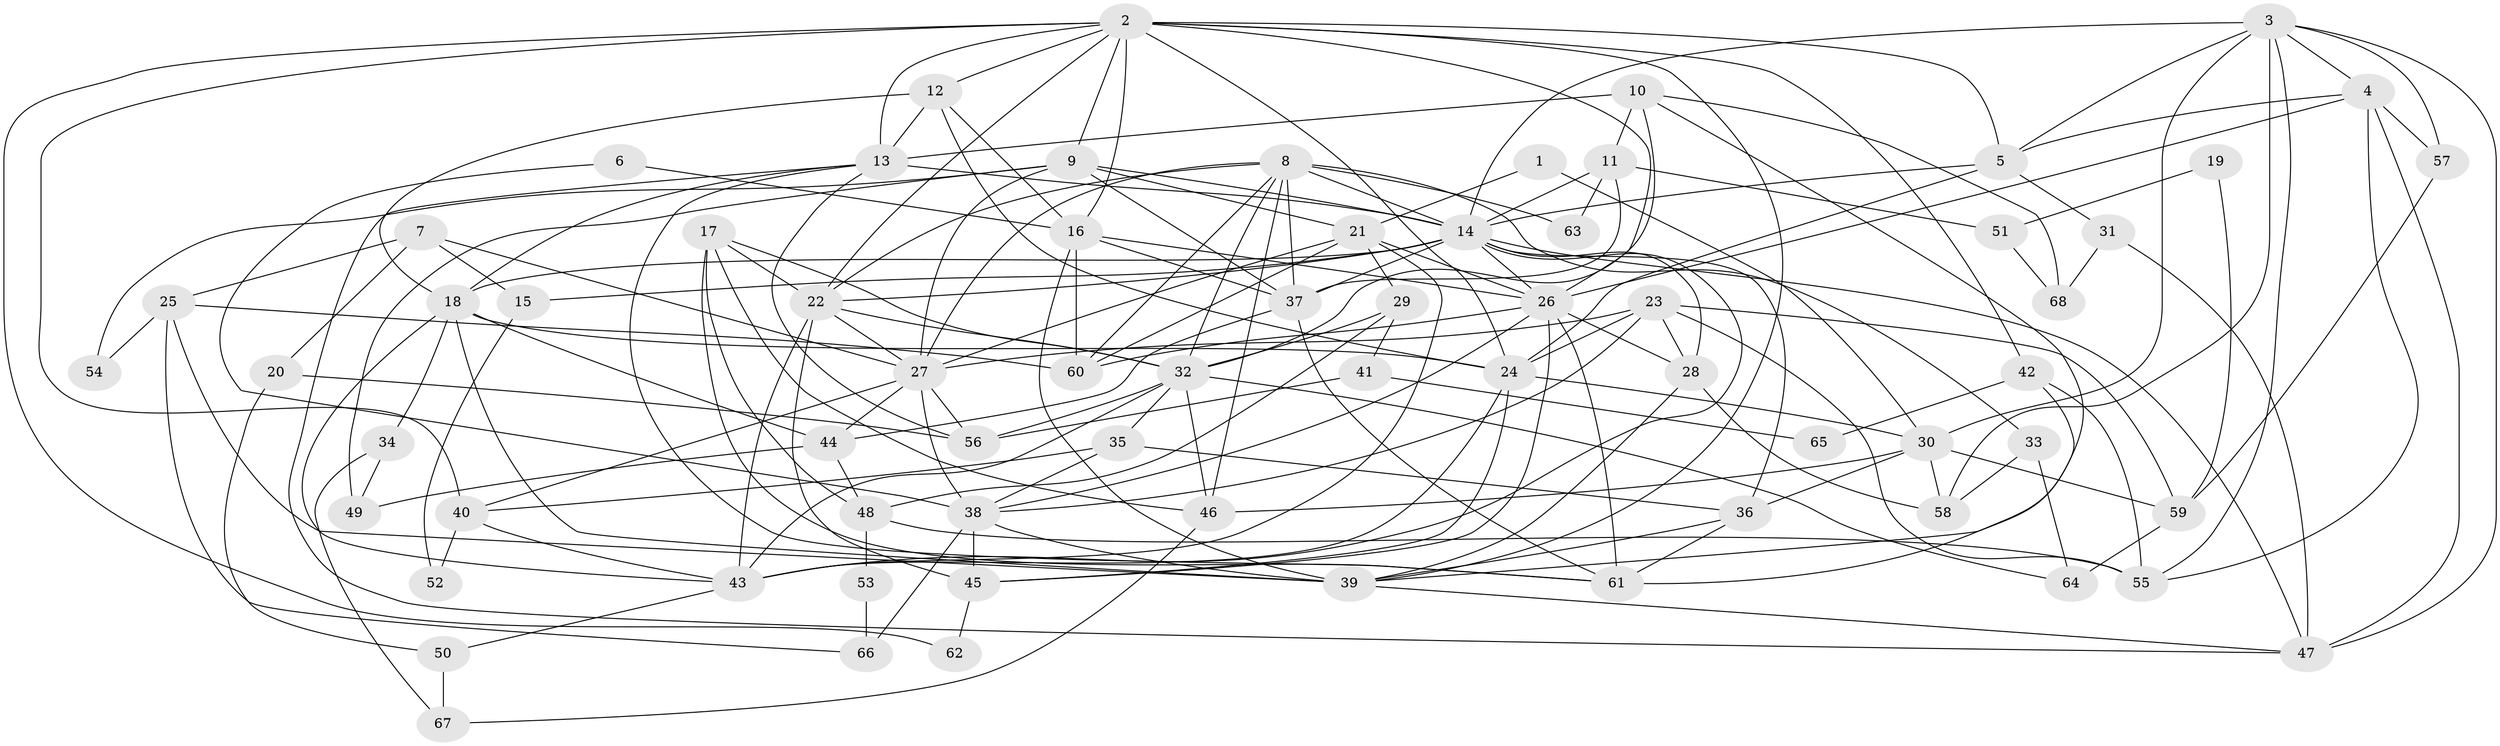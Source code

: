 // original degree distribution, {2: 0.10294117647058823, 6: 0.10294117647058823, 3: 0.27941176470588236, 4: 0.29411764705882354, 7: 0.029411764705882353, 5: 0.19117647058823528}
// Generated by graph-tools (version 1.1) at 2025/35/03/09/25 02:35:58]
// undirected, 68 vertices, 178 edges
graph export_dot {
graph [start="1"]
  node [color=gray90,style=filled];
  1;
  2;
  3;
  4;
  5;
  6;
  7;
  8;
  9;
  10;
  11;
  12;
  13;
  14;
  15;
  16;
  17;
  18;
  19;
  20;
  21;
  22;
  23;
  24;
  25;
  26;
  27;
  28;
  29;
  30;
  31;
  32;
  33;
  34;
  35;
  36;
  37;
  38;
  39;
  40;
  41;
  42;
  43;
  44;
  45;
  46;
  47;
  48;
  49;
  50;
  51;
  52;
  53;
  54;
  55;
  56;
  57;
  58;
  59;
  60;
  61;
  62;
  63;
  64;
  65;
  66;
  67;
  68;
  1 -- 21 [weight=1.0];
  1 -- 30 [weight=1.0];
  2 -- 5 [weight=1.0];
  2 -- 9 [weight=1.0];
  2 -- 12 [weight=1.0];
  2 -- 13 [weight=1.0];
  2 -- 16 [weight=2.0];
  2 -- 22 [weight=1.0];
  2 -- 24 [weight=1.0];
  2 -- 26 [weight=1.0];
  2 -- 39 [weight=1.0];
  2 -- 40 [weight=1.0];
  2 -- 42 [weight=1.0];
  2 -- 62 [weight=1.0];
  3 -- 4 [weight=1.0];
  3 -- 5 [weight=1.0];
  3 -- 14 [weight=1.0];
  3 -- 30 [weight=3.0];
  3 -- 47 [weight=2.0];
  3 -- 55 [weight=1.0];
  3 -- 57 [weight=1.0];
  3 -- 58 [weight=1.0];
  4 -- 5 [weight=1.0];
  4 -- 26 [weight=1.0];
  4 -- 47 [weight=1.0];
  4 -- 55 [weight=1.0];
  4 -- 57 [weight=1.0];
  5 -- 14 [weight=1.0];
  5 -- 24 [weight=1.0];
  5 -- 31 [weight=1.0];
  6 -- 16 [weight=1.0];
  6 -- 38 [weight=1.0];
  7 -- 15 [weight=1.0];
  7 -- 20 [weight=1.0];
  7 -- 25 [weight=1.0];
  7 -- 27 [weight=1.0];
  8 -- 14 [weight=1.0];
  8 -- 22 [weight=2.0];
  8 -- 27 [weight=1.0];
  8 -- 32 [weight=2.0];
  8 -- 33 [weight=1.0];
  8 -- 37 [weight=3.0];
  8 -- 46 [weight=1.0];
  8 -- 60 [weight=1.0];
  8 -- 63 [weight=2.0];
  9 -- 14 [weight=2.0];
  9 -- 21 [weight=1.0];
  9 -- 27 [weight=1.0];
  9 -- 37 [weight=1.0];
  9 -- 49 [weight=1.0];
  9 -- 54 [weight=1.0];
  10 -- 11 [weight=2.0];
  10 -- 13 [weight=1.0];
  10 -- 32 [weight=1.0];
  10 -- 39 [weight=1.0];
  10 -- 68 [weight=1.0];
  11 -- 14 [weight=2.0];
  11 -- 37 [weight=1.0];
  11 -- 51 [weight=1.0];
  11 -- 63 [weight=1.0];
  12 -- 13 [weight=1.0];
  12 -- 16 [weight=2.0];
  12 -- 18 [weight=1.0];
  12 -- 24 [weight=1.0];
  13 -- 14 [weight=2.0];
  13 -- 18 [weight=1.0];
  13 -- 47 [weight=1.0];
  13 -- 56 [weight=1.0];
  13 -- 61 [weight=1.0];
  14 -- 15 [weight=1.0];
  14 -- 18 [weight=1.0];
  14 -- 22 [weight=1.0];
  14 -- 26 [weight=1.0];
  14 -- 28 [weight=2.0];
  14 -- 36 [weight=1.0];
  14 -- 37 [weight=2.0];
  14 -- 43 [weight=1.0];
  14 -- 47 [weight=2.0];
  15 -- 52 [weight=1.0];
  16 -- 26 [weight=2.0];
  16 -- 37 [weight=1.0];
  16 -- 39 [weight=1.0];
  16 -- 60 [weight=1.0];
  17 -- 22 [weight=1.0];
  17 -- 32 [weight=1.0];
  17 -- 46 [weight=1.0];
  17 -- 48 [weight=1.0];
  17 -- 61 [weight=1.0];
  18 -- 24 [weight=1.0];
  18 -- 34 [weight=1.0];
  18 -- 39 [weight=1.0];
  18 -- 43 [weight=1.0];
  18 -- 44 [weight=1.0];
  19 -- 51 [weight=1.0];
  19 -- 59 [weight=1.0];
  20 -- 50 [weight=1.0];
  20 -- 56 [weight=1.0];
  21 -- 26 [weight=1.0];
  21 -- 27 [weight=1.0];
  21 -- 29 [weight=1.0];
  21 -- 43 [weight=1.0];
  21 -- 60 [weight=1.0];
  22 -- 27 [weight=1.0];
  22 -- 32 [weight=1.0];
  22 -- 43 [weight=1.0];
  22 -- 45 [weight=1.0];
  23 -- 24 [weight=1.0];
  23 -- 27 [weight=1.0];
  23 -- 28 [weight=1.0];
  23 -- 38 [weight=1.0];
  23 -- 55 [weight=1.0];
  23 -- 59 [weight=1.0];
  24 -- 30 [weight=1.0];
  24 -- 43 [weight=2.0];
  24 -- 45 [weight=1.0];
  25 -- 39 [weight=1.0];
  25 -- 54 [weight=1.0];
  25 -- 60 [weight=1.0];
  25 -- 66 [weight=1.0];
  26 -- 28 [weight=1.0];
  26 -- 38 [weight=1.0];
  26 -- 45 [weight=1.0];
  26 -- 60 [weight=1.0];
  26 -- 61 [weight=1.0];
  27 -- 38 [weight=2.0];
  27 -- 40 [weight=1.0];
  27 -- 44 [weight=1.0];
  27 -- 56 [weight=1.0];
  28 -- 39 [weight=1.0];
  28 -- 58 [weight=1.0];
  29 -- 32 [weight=1.0];
  29 -- 41 [weight=1.0];
  29 -- 48 [weight=1.0];
  30 -- 36 [weight=1.0];
  30 -- 46 [weight=1.0];
  30 -- 58 [weight=1.0];
  30 -- 59 [weight=1.0];
  31 -- 47 [weight=1.0];
  31 -- 68 [weight=1.0];
  32 -- 35 [weight=2.0];
  32 -- 43 [weight=1.0];
  32 -- 46 [weight=1.0];
  32 -- 56 [weight=1.0];
  32 -- 64 [weight=1.0];
  33 -- 58 [weight=1.0];
  33 -- 64 [weight=1.0];
  34 -- 49 [weight=1.0];
  34 -- 67 [weight=1.0];
  35 -- 36 [weight=1.0];
  35 -- 38 [weight=1.0];
  35 -- 40 [weight=1.0];
  36 -- 39 [weight=1.0];
  36 -- 61 [weight=1.0];
  37 -- 44 [weight=1.0];
  37 -- 61 [weight=1.0];
  38 -- 39 [weight=2.0];
  38 -- 45 [weight=1.0];
  38 -- 66 [weight=1.0];
  39 -- 47 [weight=1.0];
  40 -- 43 [weight=1.0];
  40 -- 52 [weight=1.0];
  41 -- 56 [weight=1.0];
  41 -- 65 [weight=1.0];
  42 -- 55 [weight=1.0];
  42 -- 61 [weight=1.0];
  42 -- 65 [weight=1.0];
  43 -- 50 [weight=1.0];
  44 -- 48 [weight=1.0];
  44 -- 49 [weight=1.0];
  45 -- 62 [weight=1.0];
  46 -- 67 [weight=1.0];
  48 -- 53 [weight=1.0];
  48 -- 55 [weight=1.0];
  50 -- 67 [weight=1.0];
  51 -- 68 [weight=1.0];
  53 -- 66 [weight=1.0];
  57 -- 59 [weight=1.0];
  59 -- 64 [weight=1.0];
}
